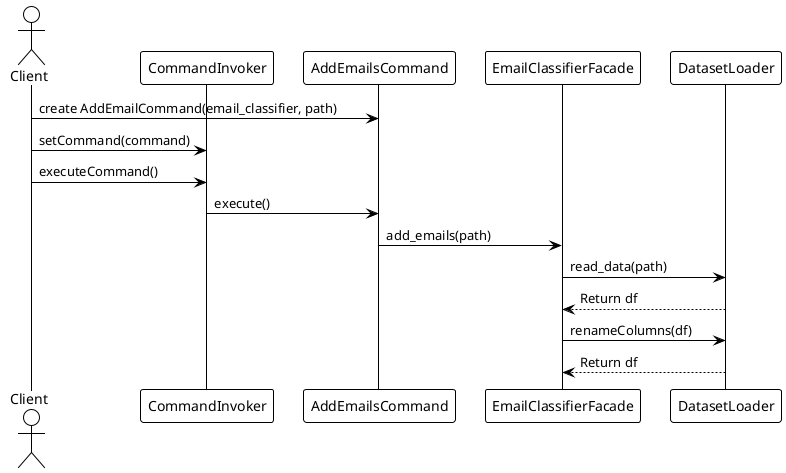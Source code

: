 @startuml add_emails
!theme mono

actor Client
participant "CommandInvoker" as invoker
participant "AddEmailsCommand" as Command
participant "EmailClassifierFacade" as EmailClassifier
participant "DatasetLoader" as Loader

Client -> Command: create AddEmailCommand(email_classifier, path)
Client -> invoker: setCommand(command)
Client -> invoker: executeCommand()
invoker -> Command: execute()
Command -> EmailClassifier : add_emails(path)
EmailClassifier -> Loader : read_data(path)
Loader --> EmailClassifier : Return df
EmailClassifier -> Loader : renameColumns(df)
Loader --> EmailClassifier : Return df

@enduml